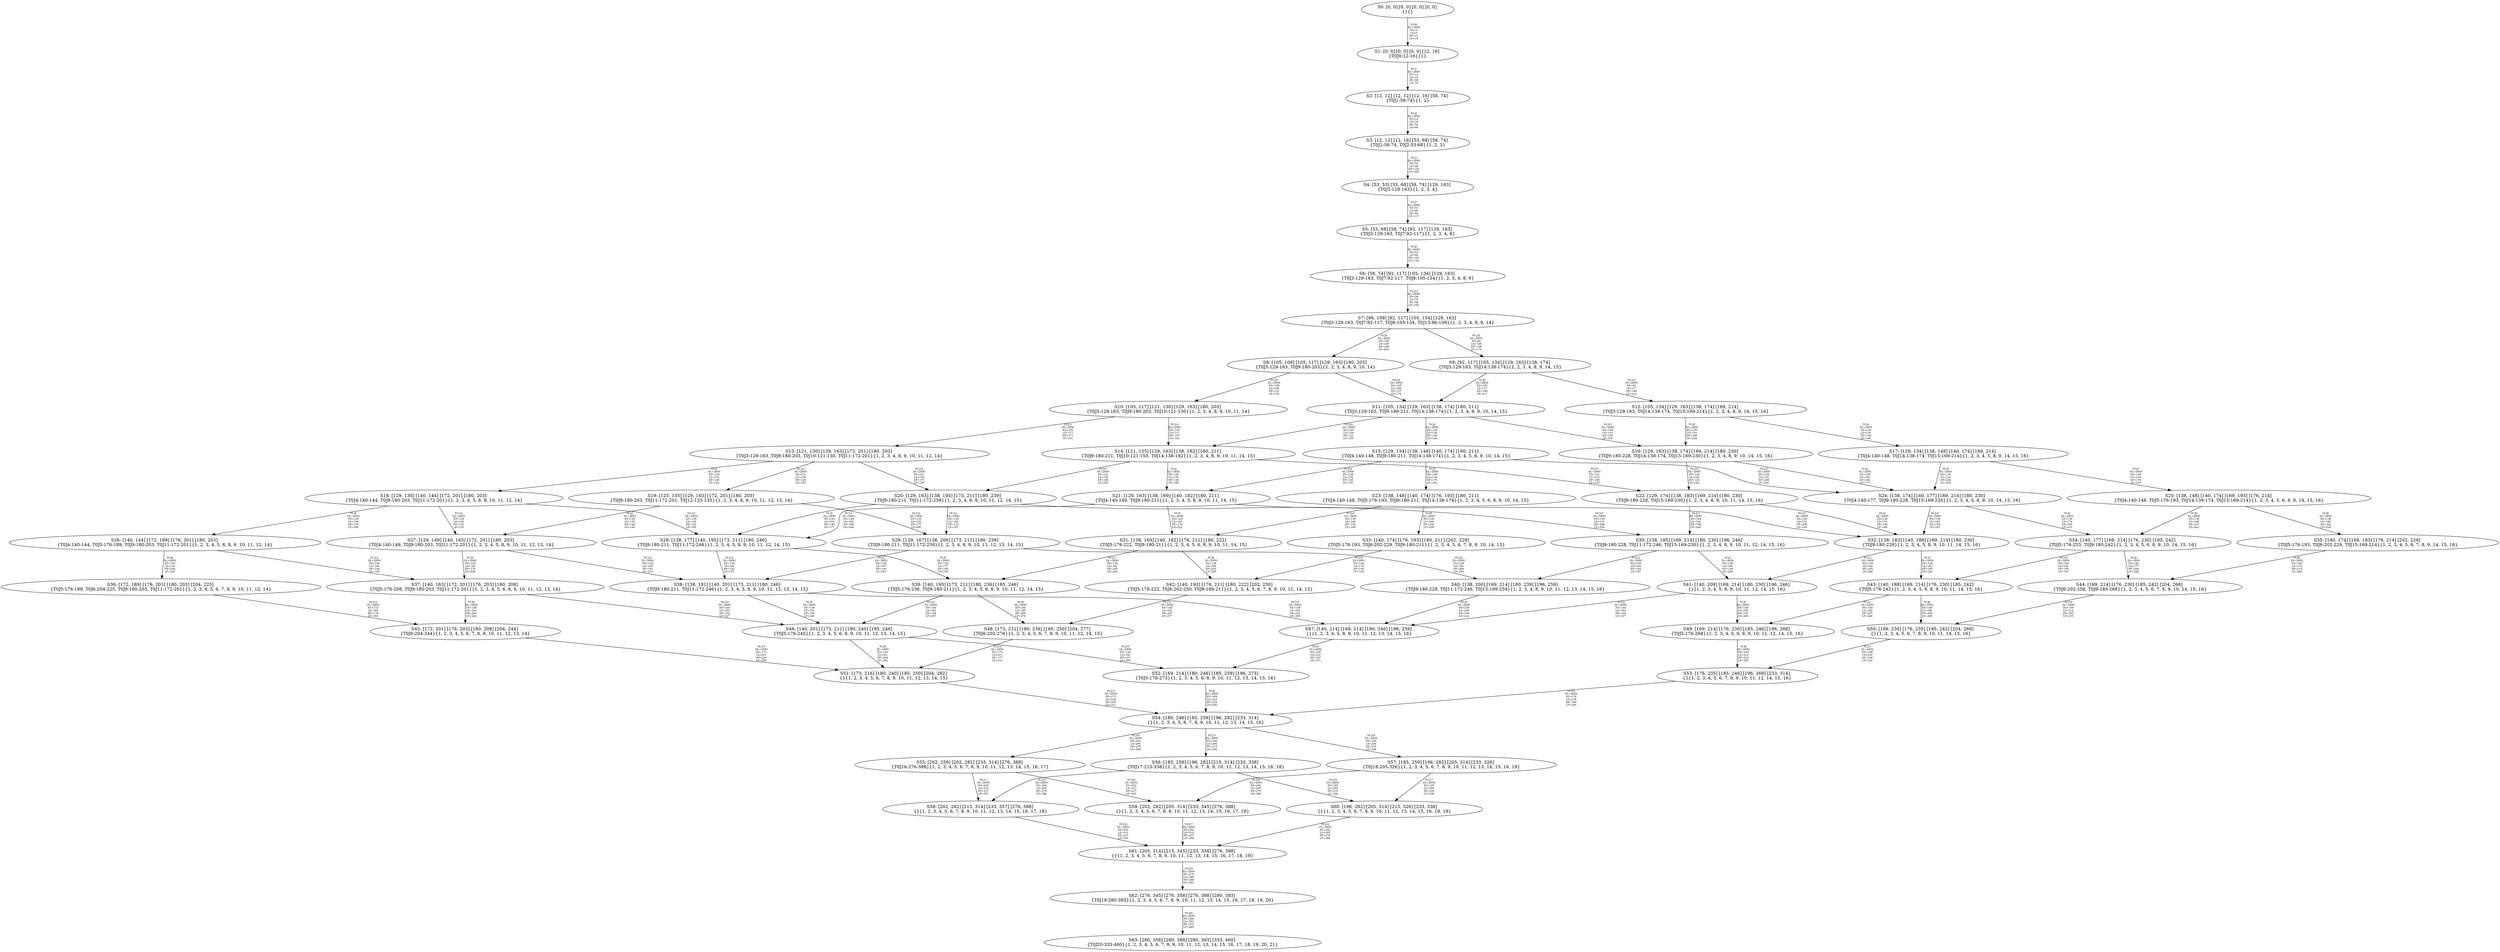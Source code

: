digraph {
	S0[label="S0: [0, 0] [0, 0] [0, 0] [0, 0] \n{}{}"];
	S1[label="S1: [0, 0] [0, 0] [0, 0] [12, 16] \n{T0J0:12-16}{1}"];
	S2[label="S2: [12, 12] [12, 12] [12, 16] [58, 74] \n{T0J1:58-74}{1, 2}"];
	S3[label="S3: [12, 12] [12, 16] [53, 68] [58, 74] \n{T0J1:58-74, T0J2:53-68}{1, 2, 3}"];
	S4[label="S4: [53, 53] [53, 68] [58, 74] [129, 163] \n{T0J3:129-163}{1, 2, 3, 4}"];
	S5[label="S5: [53, 68] [58, 74] [92, 117] [129, 163] \n{T0J3:129-163, T0J7:92-117}{1, 2, 3, 4, 8}"];
	S6[label="S6: [58, 74] [92, 117] [105, 134] [129, 163] \n{T0J3:129-163, T0J7:92-117, T0J8:105-134}{1, 2, 3, 4, 8, 9}"];
	S7[label="S7: [86, 109] [92, 117] [105, 134] [129, 163] \n{T0J3:129-163, T0J7:92-117, T0J8:105-134, T0J13:86-109}{1, 2, 3, 4, 8, 9, 14}"];
	S8[label="S8: [105, 109] [105, 117] [129, 163] [180, 203] \n{T0J3:129-163, T0J9:180-203}{1, 2, 3, 4, 8, 9, 10, 14}"];
	S9[label="S9: [92, 117] [105, 134] [129, 163] [138, 174] \n{T0J3:129-163, T0J14:138-174}{1, 2, 3, 4, 8, 9, 14, 15}"];
	S10[label="S10: [105, 117] [121, 130] [129, 163] [180, 203] \n{T0J3:129-163, T0J9:180-203, T0J10:121-130}{1, 2, 3, 4, 8, 9, 10, 11, 14}"];
	S11[label="S11: [105, 134] [129, 163] [138, 174] [180, 211] \n{T0J3:129-163, T0J9:180-211, T0J14:138-174}{1, 2, 3, 4, 8, 9, 10, 14, 15}"];
	S12[label="S12: [105, 134] [129, 163] [138, 174] [169, 214] \n{T0J3:129-163, T0J14:138-174, T0J15:169-214}{1, 2, 3, 4, 8, 9, 14, 15, 16}"];
	S13[label="S13: [121, 130] [129, 163] [172, 201] [180, 203] \n{T0J3:129-163, T0J9:180-203, T0J10:121-130, T0J11:172-201}{1, 2, 3, 4, 8, 9, 10, 11, 12, 14}"];
	S14[label="S14: [121, 155] [129, 163] [138, 182] [180, 211] \n{T0J9:180-211, T0J10:121-155, T0J14:138-182}{1, 2, 3, 4, 8, 9, 10, 11, 14, 15}"];
	S15[label="S15: [129, 134] [138, 148] [140, 174] [180, 211] \n{T0J4:140-148, T0J9:180-211, T0J14:138-174}{1, 2, 3, 4, 5, 8, 9, 10, 14, 15}"];
	S16[label="S16: [129, 163] [138, 174] [169, 214] [180, 230] \n{T0J9:180-228, T0J14:138-174, T0J15:169-230}{1, 2, 3, 4, 8, 9, 10, 14, 15, 16}"];
	S17[label="S17: [129, 134] [138, 148] [140, 174] [169, 214] \n{T0J4:140-148, T0J14:138-174, T0J15:169-214}{1, 2, 3, 4, 5, 8, 9, 14, 15, 16}"];
	S18[label="S18: [129, 130] [140, 144] [172, 201] [180, 203] \n{T0J4:140-144, T0J9:180-203, T0J11:172-201}{1, 2, 3, 4, 5, 8, 9, 10, 11, 12, 14}"];
	S19[label="S19: [125, 135] [129, 163] [172, 201] [180, 203] \n{T0J9:180-203, T0J11:172-201, T0J12:125-135}{1, 2, 3, 4, 8, 9, 10, 11, 12, 13, 14}"];
	S20[label="S20: [129, 163] [138, 195] [173, 211] [180, 239] \n{T0J9:180-211, T0J11:172-239}{1, 2, 3, 4, 8, 9, 10, 11, 12, 14, 15}"];
	S21[label="S21: [129, 163] [138, 169] [140, 182] [180, 211] \n{T0J4:140-169, T0J9:180-211}{1, 2, 3, 4, 5, 8, 9, 10, 11, 14, 15}"];
	S22[label="S22: [129, 174] [138, 183] [169, 214] [180, 230] \n{T0J9:180-228, T0J15:169-230}{1, 2, 3, 4, 8, 9, 10, 11, 14, 15, 16}"];
	S23[label="S23: [138, 148] [140, 174] [176, 193] [180, 211] \n{T0J4:140-148, T0J5:176-193, T0J9:180-211, T0J14:138-174}{1, 2, 3, 4, 5, 6, 8, 9, 10, 14, 15}"];
	S24[label="S24: [138, 174] [140, 177] [169, 214] [180, 230] \n{T0J4:140-177, T0J9:180-228, T0J15:169-230}{1, 2, 3, 4, 5, 8, 9, 10, 14, 15, 16}"];
	S25[label="S25: [138, 148] [140, 174] [169, 193] [176, 214] \n{T0J4:140-148, T0J5:176-193, T0J14:138-174, T0J15:169-214}{1, 2, 3, 4, 5, 6, 8, 9, 14, 15, 16}"];
	S26[label="S26: [140, 144] [172, 189] [176, 201] [180, 203] \n{T0J4:140-144, T0J5:176-189, T0J9:180-203, T0J11:172-201}{1, 2, 3, 4, 5, 6, 8, 9, 10, 11, 12, 14}"];
	S27[label="S27: [129, 149] [140, 163] [172, 201] [180, 203] \n{T0J4:140-149, T0J9:180-203, T0J11:172-201}{1, 2, 3, 4, 5, 8, 9, 10, 11, 12, 13, 14}"];
	S28[label="S28: [138, 177] [140, 195] [173, 211] [180, 246] \n{T0J9:180-211, T0J11:172-246}{1, 2, 3, 4, 5, 8, 9, 10, 11, 12, 14, 15}"];
	S29[label="S29: [129, 167] [138, 200] [173, 211] [180, 239] \n{T0J9:180-211, T0J11:172-239}{1, 2, 3, 4, 8, 9, 10, 11, 12, 13, 14, 15}"];
	S30[label="S30: [138, 195] [169, 214] [180, 230] [196, 246] \n{T0J9:180-228, T0J11:172-246, T0J15:169-230}{1, 2, 3, 4, 8, 9, 10, 11, 12, 14, 15, 16}"];
	S31[label="S31: [138, 169] [140, 182] [176, 211] [180, 222] \n{T0J5:176-222, T0J9:180-211}{1, 2, 3, 4, 5, 6, 8, 9, 10, 11, 14, 15}"];
	S32[label="S32: [138, 183] [140, 188] [169, 214] [180, 230] \n{T0J9:180-228}{1, 2, 3, 4, 5, 8, 9, 10, 11, 14, 15, 16}"];
	S33[label="S33: [140, 174] [176, 193] [180, 211] [202, 229] \n{T0J5:176-193, T0J6:202-229, T0J9:180-211}{1, 2, 3, 4, 5, 6, 7, 8, 9, 10, 14, 15}"];
	S34[label="S34: [140, 177] [169, 214] [176, 230] [185, 242] \n{T0J5:176-233, T0J9:180-242}{1, 2, 3, 4, 5, 6, 8, 9, 10, 14, 15, 16}"];
	S35[label="S35: [140, 174] [169, 193] [176, 214] [202, 229] \n{T0J5:176-193, T0J6:202-229, T0J15:169-214}{1, 2, 3, 4, 5, 6, 7, 8, 9, 14, 15, 16}"];
	S36[label="S36: [172, 189] [176, 201] [180, 203] [204, 225] \n{T0J5:176-189, T0J6:204-225, T0J9:180-203, T0J11:172-201}{1, 2, 3, 4, 5, 6, 7, 8, 9, 10, 11, 12, 14}"];
	S37[label="S37: [140, 163] [172, 201] [176, 203] [180, 208] \n{T0J5:176-208, T0J9:180-203, T0J11:172-201}{1, 2, 3, 4, 5, 6, 8, 9, 10, 11, 12, 13, 14}"];
	S38[label="S38: [138, 181] [140, 201] [173, 211] [180, 246] \n{T0J9:180-211, T0J11:172-246}{1, 2, 3, 4, 5, 8, 9, 10, 11, 12, 13, 14, 15}"];
	S39[label="S39: [140, 195] [173, 211] [180, 236] [185, 246] \n{T0J5:176-236, T0J9:180-211}{1, 2, 3, 4, 5, 6, 8, 9, 10, 11, 12, 14, 15}"];
	S40[label="S40: [138, 200] [169, 214] [180, 239] [196, 259] \n{T0J9:180-228, T0J11:172-246, T0J15:169-259}{1, 2, 3, 4, 8, 9, 10, 11, 12, 13, 14, 15, 16}"];
	S41[label="S41: [140, 209] [169, 214] [180, 230] [196, 246] \n{}{1, 2, 3, 4, 5, 8, 9, 10, 11, 12, 14, 15, 16}"];
	S42[label="S42: [140, 193] [176, 211] [180, 222] [202, 250] \n{T0J5:176-222, T0J6:202-250, T0J9:180-211}{1, 2, 3, 4, 5, 6, 7, 8, 9, 10, 11, 14, 15}"];
	S43[label="S43: [140, 188] [169, 214] [176, 230] [185, 242] \n{T0J5:176-242}{1, 2, 3, 4, 5, 6, 8, 9, 10, 11, 14, 15, 16}"];
	S44[label="S44: [169, 214] [176, 230] [185, 242] [204, 268] \n{T0J6:202-258, T0J9:180-268}{1, 2, 3, 4, 5, 6, 7, 8, 9, 10, 14, 15, 16}"];
	S45[label="S45: [172, 201] [176, 203] [180, 208] [204, 244] \n{T0J6:204-244}{1, 2, 3, 4, 5, 6, 7, 8, 9, 10, 11, 12, 13, 14}"];
	S46[label="S46: [140, 201] [173, 211] [180, 240] [185, 246] \n{T0J5:176-240}{1, 2, 3, 4, 5, 6, 8, 9, 10, 11, 12, 13, 14, 15}"];
	S47[label="S47: [140, 214] [169, 214] [180, 246] [196, 259] \n{}{1, 2, 3, 4, 5, 8, 9, 10, 11, 12, 13, 14, 15, 16}"];
	S48[label="S48: [173, 211] [180, 236] [185, 250] [204, 277] \n{T0J6:202-276}{1, 2, 3, 4, 5, 6, 7, 8, 9, 10, 11, 12, 14, 15}"];
	S49[label="S49: [169, 214] [176, 230] [185, 246] [196, 268] \n{T0J5:176-268}{1, 2, 3, 4, 5, 6, 8, 9, 10, 11, 12, 14, 15, 16}"];
	S50[label="S50: [169, 230] [176, 235] [185, 242] [204, 269] \n{}{1, 2, 3, 4, 5, 6, 7, 8, 9, 10, 11, 14, 15, 16}"];
	S51[label="S51: [173, 216] [180, 240] [185, 250] [204, 282] \n{}{1, 2, 3, 4, 5, 6, 7, 8, 9, 10, 11, 12, 13, 14, 15}"];
	S52[label="S52: [169, 214] [180, 246] [185, 259] [196, 273] \n{T0J5:176-273}{1, 2, 3, 4, 5, 6, 8, 9, 10, 11, 12, 13, 14, 15, 16}"];
	S53[label="S53: [176, 235] [185, 246] [196, 269] [233, 314] \n{}{1, 2, 3, 4, 5, 6, 7, 8, 9, 10, 11, 12, 14, 15, 16}"];
	S54[label="S54: [180, 246] [185, 259] [196, 282] [233, 314] \n{}{1, 2, 3, 4, 5, 6, 7, 8, 9, 10, 11, 12, 13, 14, 15, 16}"];
	S55[label="S55: [202, 259] [202, 282] [233, 314] [276, 388] \n{T0J16:276-388}{1, 2, 3, 4, 5, 6, 7, 8, 9, 10, 11, 12, 13, 14, 15, 16, 17}"];
	S56[label="S56: [185, 259] [196, 282] [215, 314] [233, 338] \n{T0J17:215-338}{1, 2, 3, 4, 5, 6, 7, 8, 9, 10, 11, 12, 13, 14, 15, 16, 18}"];
	S57[label="S57: [185, 259] [196, 282] [205, 314] [233, 326] \n{T0J18:205-326}{1, 2, 3, 4, 5, 6, 7, 8, 9, 10, 11, 12, 13, 14, 15, 16, 19}"];
	S58[label="S58: [202, 282] [215, 314] [233, 357] [276, 388] \n{}{1, 2, 3, 4, 5, 6, 7, 8, 9, 10, 11, 12, 13, 14, 15, 16, 17, 18}"];
	S59[label="S59: [202, 282] [205, 314] [233, 345] [276, 388] \n{}{1, 2, 3, 4, 5, 6, 7, 8, 9, 10, 11, 12, 13, 14, 15, 16, 17, 19}"];
	S60[label="S60: [196, 282] [205, 314] [215, 326] [233, 338] \n{}{1, 2, 3, 4, 5, 6, 7, 8, 9, 10, 11, 12, 13, 14, 15, 16, 18, 19}"];
	S61[label="S61: [205, 314] [215, 345] [233, 358] [276, 388] \n{}{1, 2, 3, 4, 5, 6, 7, 8, 9, 10, 11, 12, 13, 14, 15, 16, 17, 18, 19}"];
	S62[label="S62: [276, 345] [276, 358] [276, 388] [280, 393] \n{T0J19:280-393}{1, 2, 3, 4, 5, 6, 7, 8, 9, 10, 11, 12, 13, 14, 15, 16, 17, 18, 19, 20}"];
	S63[label="S63: [280, 358] [280, 388] [280, 393] [333, 460] \n{T0J20:333-460}{1, 2, 3, 4, 5, 6, 7, 8, 9, 10, 11, 12, 13, 14, 15, 16, 17, 18, 19, 20, 21}"];
	S0 -> S1[label="T0 J0\nDL=2850\nES=0\nLS=0\nEF=12\nLF=16",fontsize=8];
	S1 -> S2[label="T0 J1\nDL=2850\nES=12\nLS=16\nEF=58\nLF=74",fontsize=8];
	S2 -> S3[label="T0 J2\nDL=2850\nES=12\nLS=16\nEF=53\nLF=68",fontsize=8];
	S3 -> S4[label="T0 J3\nDL=2850\nES=53\nLS=68\nEF=129\nLF=163",fontsize=8];
	S4 -> S5[label="T0 J7\nDL=2850\nES=53\nLS=68\nEF=92\nLF=117",fontsize=8];
	S5 -> S6[label="T0 J8\nDL=2850\nES=53\nLS=68\nEF=105\nLF=134",fontsize=8];
	S6 -> S7[label="T0 J13\nDL=2850\nES=58\nLS=74\nEF=86\nLF=109",fontsize=8];
	S7 -> S8[label="T0 J9\nDL=2850\nES=105\nLS=109\nEF=180\nLF=203",fontsize=8];
	S7 -> S9[label="T0 J14\nDL=2850\nES=86\nLS=109\nEF=138\nLF=174",fontsize=8];
	S8 -> S10[label="T0 J10\nDL=2850\nES=105\nLS=109\nEF=121\nLF=130",fontsize=8];
	S8 -> S11[label="T0 J14\nDL=2850\nES=105\nLS=109\nEF=157\nLF=174",fontsize=8];
	S9 -> S11[label="T0 J9\nDL=2850\nES=105\nLS=117\nEF=180\nLF=211",fontsize=8];
	S9 -> S12[label="T0 J15\nDL=2850\nES=92\nLS=117\nEF=169\nLF=214",fontsize=8];
	S10 -> S13[label="T0 J11\nDL=2850\nES=105\nLS=117\nEF=172\nLF=201",fontsize=8];
	S10 -> S14[label="T0 J14\nDL=2850\nES=105\nLS=117\nEF=157\nLF=182",fontsize=8];
	S11 -> S15[label="T0 J4\nDL=2850\nES=129\nLS=134\nEF=140\nLF=148",fontsize=8];
	S11 -> S14[label="T0 J10\nDL=2850\nES=105\nLS=134\nEF=121\nLF=155",fontsize=8];
	S11 -> S16[label="T0 J15\nDL=2850\nES=105\nLS=133\nEF=182\nLF=230",fontsize=8];
	S12 -> S17[label="T0 J4\nDL=2850\nES=129\nLS=134\nEF=140\nLF=148",fontsize=8];
	S12 -> S16[label="T0 J9\nDL=2850\nES=105\nLS=134\nEF=180\nLF=228",fontsize=8];
	S13 -> S18[label="T0 J4\nDL=2850\nES=129\nLS=130\nEF=140\nLF=144",fontsize=8];
	S13 -> S19[label="T0 J12\nDL=2850\nES=121\nLS=130\nEF=125\nLF=135",fontsize=8];
	S13 -> S20[label="T0 J14\nDL=2850\nES=121\nLS=130\nEF=173\nLF=195",fontsize=8];
	S14 -> S21[label="T0 J4\nDL=2850\nES=129\nLS=155\nEF=140\nLF=169",fontsize=8];
	S14 -> S20[label="T0 J11\nDL=2850\nES=121\nLS=155\nEF=188\nLF=239",fontsize=8];
	S14 -> S22[label="T0 J15\nDL=2850\nES=121\nLS=133\nEF=198\nLF=230",fontsize=8];
	S15 -> S23[label="T0 J5\nDL=2850\nES=129\nLS=134\nEF=176\nLF=193",fontsize=8];
	S15 -> S21[label="T0 J10\nDL=2850\nES=129\nLS=134\nEF=145\nLF=155",fontsize=8];
	S15 -> S24[label="T0 J15\nDL=2850\nES=129\nLS=133\nEF=206\nLF=230",fontsize=8];
	S16 -> S24[label="T0 J4\nDL=2850\nES=129\nLS=163\nEF=140\nLF=177",fontsize=8];
	S16 -> S22[label="T0 J10\nDL=2850\nES=129\nLS=162\nEF=145\nLF=183",fontsize=8];
	S17 -> S25[label="T0 J5\nDL=2850\nES=129\nLS=134\nEF=176\nLF=193",fontsize=8];
	S17 -> S24[label="T0 J9\nDL=2850\nES=129\nLS=134\nEF=204\nLF=228",fontsize=8];
	S18 -> S26[label="T0 J5\nDL=2850\nES=129\nLS=130\nEF=176\nLF=189",fontsize=8];
	S18 -> S27[label="T0 J12\nDL=2850\nES=129\nLS=130\nEF=133\nLF=135",fontsize=8];
	S18 -> S28[label="T0 J14\nDL=2850\nES=129\nLS=130\nEF=181\nLF=195",fontsize=8];
	S19 -> S27[label="T0 J4\nDL=2850\nES=129\nLS=135\nEF=140\nLF=149",fontsize=8];
	S19 -> S29[label="T0 J14\nDL=2850\nES=125\nLS=135\nEF=177\nLF=200",fontsize=8];
	S20 -> S28[label="T0 J4\nDL=2850\nES=129\nLS=163\nEF=140\nLF=177",fontsize=8];
	S20 -> S29[label="T0 J12\nDL=2850\nES=129\nLS=162\nEF=133\nLF=167",fontsize=8];
	S20 -> S30[label="T0 J15\nDL=2850\nES=129\nLS=133\nEF=206\nLF=230",fontsize=8];
	S21 -> S31[label="T0 J5\nDL=2850\nES=129\nLS=163\nEF=176\nLF=222",fontsize=8];
	S21 -> S28[label="T0 J11\nDL=2850\nES=129\nLS=162\nEF=196\nLF=246",fontsize=8];
	S21 -> S32[label="T0 J15\nDL=2850\nES=129\nLS=133\nEF=206\nLF=230",fontsize=8];
	S22 -> S32[label="T0 J4\nDL=2850\nES=129\nLS=174\nEF=140\nLF=188",fontsize=8];
	S22 -> S30[label="T0 J11\nDL=2850\nES=129\nLS=162\nEF=196\nLF=246",fontsize=8];
	S23 -> S33[label="T0 J6\nDL=2850\nES=138\nLS=148\nEF=202\nLF=229",fontsize=8];
	S23 -> S31[label="T0 J10\nDL=2850\nES=138\nLS=148\nEF=154\nLF=169",fontsize=8];
	S24 -> S34[label="T0 J5\nDL=2850\nES=138\nLS=174\nEF=185\nLF=233",fontsize=8];
	S24 -> S32[label="T0 J10\nDL=2850\nES=138\nLS=162\nEF=154\nLF=183",fontsize=8];
	S25 -> S35[label="T0 J6\nDL=2850\nES=138\nLS=148\nEF=202\nLF=229",fontsize=8];
	S25 -> S34[label="T0 J9\nDL=2850\nES=138\nLS=148\nEF=213\nLF=242",fontsize=8];
	S26 -> S36[label="T0 J6\nDL=2850\nES=140\nLS=144\nEF=204\nLF=225",fontsize=8];
	S26 -> S37[label="T0 J12\nDL=2850\nES=140\nLS=144\nEF=144\nLF=149",fontsize=8];
	S27 -> S37[label="T0 J5\nDL=2850\nES=129\nLS=149\nEF=176\nLF=208",fontsize=8];
	S27 -> S38[label="T0 J14\nDL=2850\nES=129\nLS=149\nEF=181\nLF=214",fontsize=8];
	S28 -> S39[label="T0 J5\nDL=2850\nES=138\nLS=177\nEF=185\nLF=236",fontsize=8];
	S28 -> S38[label="T0 J12\nDL=2850\nES=138\nLS=162\nEF=142\nLF=167",fontsize=8];
	S29 -> S38[label="T0 J4\nDL=2850\nES=129\nLS=167\nEF=140\nLF=181",fontsize=8];
	S29 -> S40[label="T0 J15\nDL=2850\nES=129\nLS=162\nEF=206\nLF=259",fontsize=8];
	S30 -> S41[label="T0 J4\nDL=2850\nES=138\nLS=195\nEF=149\nLF=209",fontsize=8];
	S30 -> S40[label="T0 J12\nDL=2850\nES=138\nLS=162\nEF=142\nLF=167",fontsize=8];
	S31 -> S42[label="T0 J6\nDL=2850\nES=138\nLS=169\nEF=202\nLF=250",fontsize=8];
	S31 -> S39[label="T0 J11\nDL=2850\nES=138\nLS=162\nEF=205\nLF=246",fontsize=8];
	S32 -> S43[label="T0 J5\nDL=2850\nES=138\nLS=183\nEF=185\nLF=242",fontsize=8];
	S32 -> S41[label="T0 J11\nDL=2850\nES=138\nLS=162\nEF=205\nLF=246",fontsize=8];
	S33 -> S42[label="T0 J10\nDL=2850\nES=140\nLS=174\nEF=156\nLF=195",fontsize=8];
	S34 -> S44[label="T0 J6\nDL=2850\nES=140\nLS=177\nEF=204\nLF=258",fontsize=8];
	S34 -> S43[label="T0 J10\nDL=2850\nES=140\nLS=162\nEF=156\nLF=183",fontsize=8];
	S35 -> S44[label="T0 J9\nDL=2850\nES=140\nLS=174\nEF=215\nLF=268",fontsize=8];
	S36 -> S45[label="T0 J12\nDL=2850\nES=172\nLS=189\nEF=176\nLF=194",fontsize=8];
	S37 -> S45[label="T0 J6\nDL=2850\nES=140\nLS=163\nEF=204\nLF=244",fontsize=8];
	S37 -> S46[label="T0 J14\nDL=2850\nES=140\nLS=162\nEF=192\nLF=227",fontsize=8];
	S38 -> S46[label="T0 J5\nDL=2850\nES=138\nLS=181\nEF=185\nLF=240",fontsize=8];
	S38 -> S47[label="T0 J15\nDL=2850\nES=138\nLS=162\nEF=215\nLF=259",fontsize=8];
	S39 -> S48[label="T0 J6\nDL=2850\nES=140\nLS=195\nEF=204\nLF=276",fontsize=8];
	S39 -> S46[label="T0 J12\nDL=2850\nES=140\nLS=162\nEF=144\nLF=167",fontsize=8];
	S40 -> S47[label="T0 J4\nDL=2850\nES=138\nLS=200\nEF=149\nLF=214",fontsize=8];
	S41 -> S49[label="T0 J5\nDL=2850\nES=140\nLS=209\nEF=187\nLF=268",fontsize=8];
	S41 -> S47[label="T0 J12\nDL=2850\nES=140\nLS=162\nEF=144\nLF=167",fontsize=8];
	S42 -> S48[label="T0 J11\nDL=2850\nES=140\nLS=193\nEF=207\nLF=277",fontsize=8];
	S43 -> S50[label="T0 J6\nDL=2850\nES=140\nLS=188\nEF=204\nLF=269",fontsize=8];
	S43 -> S49[label="T0 J11\nDL=2850\nES=140\nLS=162\nEF=207\nLF=246",fontsize=8];
	S44 -> S50[label="T0 J10\nDL=2850\nES=169\nLS=214\nEF=185\nLF=235",fontsize=8];
	S45 -> S51[label="T0 J14\nDL=2850\nES=172\nLS=201\nEF=224\nLF=266",fontsize=8];
	S46 -> S51[label="T0 J6\nDL=2850\nES=140\nLS=201\nEF=204\nLF=282",fontsize=8];
	S46 -> S52[label="T0 J15\nDL=2850\nES=140\nLS=162\nEF=217\nLF=259",fontsize=8];
	S47 -> S52[label="T0 J5\nDL=2850\nES=140\nLS=214\nEF=187\nLF=273",fontsize=8];
	S48 -> S51[label="T0 J12\nDL=2850\nES=173\nLS=211\nEF=177\nLF=216",fontsize=8];
	S49 -> S53[label="T0 J6\nDL=2850\nES=169\nLS=214\nEF=233\nLF=295",fontsize=8];
	S50 -> S53[label="T0 J11\nDL=2850\nES=169\nLS=230\nEF=236\nLF=314",fontsize=8];
	S51 -> S54[label="T0 J15\nDL=2850\nES=173\nLS=216\nEF=250\nLF=313",fontsize=8];
	S52 -> S54[label="T0 J6\nDL=2850\nES=169\nLS=214\nEF=233\nLF=295",fontsize=8];
	S53 -> S54[label="T0 J12\nDL=2850\nES=176\nLS=235\nEF=180\nLF=240",fontsize=8];
	S54 -> S55[label="T0 J16\nDL=2850\nES=202\nLS=295\nEF=276\nLF=388",fontsize=8];
	S54 -> S56[label="T0 J17\nDL=2850\nES=180\nLS=294\nEF=215\nLF=338",fontsize=8];
	S54 -> S57[label="T0 J18\nDL=2850\nES=180\nLS=294\nEF=205\nLF=326",fontsize=8];
	S55 -> S58[label="T0 J17\nDL=2850\nES=202\nLS=313\nEF=237\nLF=357",fontsize=8];
	S55 -> S59[label="T0 J18\nDL=2850\nES=202\nLS=313\nEF=227\nLF=345",fontsize=8];
	S56 -> S58[label="T0 J16\nDL=2850\nES=202\nLS=295\nEF=276\nLF=388",fontsize=8];
	S56 -> S60[label="T0 J18\nDL=2850\nES=185\nLS=294\nEF=210\nLF=326",fontsize=8];
	S57 -> S59[label="T0 J16\nDL=2850\nES=202\nLS=295\nEF=276\nLF=388",fontsize=8];
	S57 -> S60[label="T0 J17\nDL=2850\nES=185\nLS=294\nEF=220\nLF=338",fontsize=8];
	S58 -> S61[label="T0 J18\nDL=2850\nES=202\nLS=313\nEF=227\nLF=345",fontsize=8];
	S59 -> S61[label="T0 J17\nDL=2850\nES=202\nLS=314\nEF=237\nLF=358",fontsize=8];
	S60 -> S61[label="T0 J16\nDL=2850\nES=202\nLS=295\nEF=276\nLF=388",fontsize=8];
	S61 -> S62[label="T0 J19\nDL=2850\nES=276\nLS=388\nEF=280\nLF=393",fontsize=8];
	S62 -> S63[label="T0 J20\nDL=2850\nES=280\nLS=393\nEF=333\nLF=460",fontsize=8];
}
